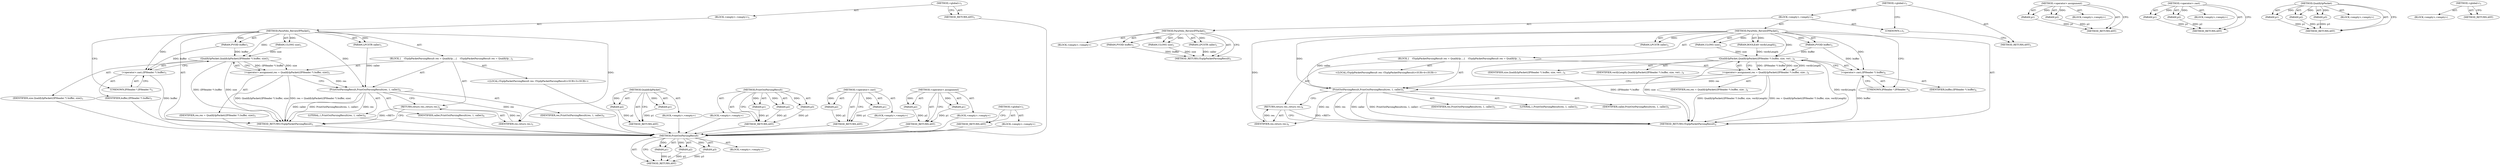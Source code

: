 digraph "ParaNdis_ReviewIPPacket" {
vulnerable_6 [label=<(METHOD,&lt;global&gt;)<SUB>1</SUB>>];
vulnerable_7 [label=<(BLOCK,&lt;empty&gt;,&lt;empty&gt;)<SUB>1</SUB>>];
vulnerable_8 [label=<(METHOD,ParaNdis_ReviewIPPacket)<SUB>1</SUB>>];
vulnerable_9 [label=<(PARAM,PVOID buffer)<SUB>1</SUB>>];
vulnerable_10 [label=<(PARAM,ULONG size)<SUB>1</SUB>>];
vulnerable_11 [label=<(PARAM,LPCSTR caller)<SUB>1</SUB>>];
vulnerable_12 [label=<(BLOCK,{
    tTcpIpPacketParsingResult res = QualifyIp...,{
    tTcpIpPacketParsingResult res = QualifyIp...)<SUB>2</SUB>>];
vulnerable_13 [label="<(LOCAL,tTcpIpPacketParsingResult res: tTcpIpPacketParsingResult)<SUB>3</SUB>>"];
vulnerable_14 [label=<(&lt;operator&gt;.assignment,res = QualifyIpPacket((IPHeader *) buffer, size))<SUB>3</SUB>>];
vulnerable_15 [label=<(IDENTIFIER,res,res = QualifyIpPacket((IPHeader *) buffer, size))<SUB>3</SUB>>];
vulnerable_16 [label=<(QualifyIpPacket,QualifyIpPacket((IPHeader *) buffer, size))<SUB>3</SUB>>];
vulnerable_17 [label=<(&lt;operator&gt;.cast,(IPHeader *) buffer)<SUB>3</SUB>>];
vulnerable_18 [label=<(UNKNOWN,IPHeader *,IPHeader *)<SUB>3</SUB>>];
vulnerable_19 [label=<(IDENTIFIER,buffer,(IPHeader *) buffer)<SUB>3</SUB>>];
vulnerable_20 [label=<(IDENTIFIER,size,QualifyIpPacket((IPHeader *) buffer, size))<SUB>3</SUB>>];
vulnerable_21 [label=<(PrintOutParsingResult,PrintOutParsingResult(res, 1, caller))<SUB>4</SUB>>];
vulnerable_22 [label=<(IDENTIFIER,res,PrintOutParsingResult(res, 1, caller))<SUB>4</SUB>>];
vulnerable_23 [label=<(LITERAL,1,PrintOutParsingResult(res, 1, caller))<SUB>4</SUB>>];
vulnerable_24 [label=<(IDENTIFIER,caller,PrintOutParsingResult(res, 1, caller))<SUB>4</SUB>>];
vulnerable_25 [label=<(RETURN,return res;,return res;)<SUB>5</SUB>>];
vulnerable_26 [label=<(IDENTIFIER,res,return res;)<SUB>5</SUB>>];
vulnerable_27 [label=<(METHOD_RETURN,tTcpIpPacketParsingResult)<SUB>1</SUB>>];
vulnerable_29 [label=<(METHOD_RETURN,ANY)<SUB>1</SUB>>];
vulnerable_57 [label=<(METHOD,QualifyIpPacket)>];
vulnerable_58 [label=<(PARAM,p1)>];
vulnerable_59 [label=<(PARAM,p2)>];
vulnerable_60 [label=<(BLOCK,&lt;empty&gt;,&lt;empty&gt;)>];
vulnerable_61 [label=<(METHOD_RETURN,ANY)>];
vulnerable_67 [label=<(METHOD,PrintOutParsingResult)>];
vulnerable_68 [label=<(PARAM,p1)>];
vulnerable_69 [label=<(PARAM,p2)>];
vulnerable_70 [label=<(PARAM,p3)>];
vulnerable_71 [label=<(BLOCK,&lt;empty&gt;,&lt;empty&gt;)>];
vulnerable_72 [label=<(METHOD_RETURN,ANY)>];
vulnerable_62 [label=<(METHOD,&lt;operator&gt;.cast)>];
vulnerable_63 [label=<(PARAM,p1)>];
vulnerable_64 [label=<(PARAM,p2)>];
vulnerable_65 [label=<(BLOCK,&lt;empty&gt;,&lt;empty&gt;)>];
vulnerable_66 [label=<(METHOD_RETURN,ANY)>];
vulnerable_52 [label=<(METHOD,&lt;operator&gt;.assignment)>];
vulnerable_53 [label=<(PARAM,p1)>];
vulnerable_54 [label=<(PARAM,p2)>];
vulnerable_55 [label=<(BLOCK,&lt;empty&gt;,&lt;empty&gt;)>];
vulnerable_56 [label=<(METHOD_RETURN,ANY)>];
vulnerable_46 [label=<(METHOD,&lt;global&gt;)<SUB>1</SUB>>];
vulnerable_47 [label=<(BLOCK,&lt;empty&gt;,&lt;empty&gt;)>];
vulnerable_48 [label=<(METHOD_RETURN,ANY)>];
fixed_80 [label=<(METHOD,PrintOutParsingResult)>];
fixed_81 [label=<(PARAM,p1)>];
fixed_82 [label=<(PARAM,p2)>];
fixed_83 [label=<(PARAM,p3)>];
fixed_84 [label=<(BLOCK,&lt;empty&gt;,&lt;empty&gt;)>];
fixed_85 [label=<(METHOD_RETURN,ANY)>];
fixed_6 [label=<(METHOD,&lt;global&gt;)<SUB>1</SUB>>];
fixed_7 [label=<(BLOCK,&lt;empty&gt;,&lt;empty&gt;)<SUB>1</SUB>>];
fixed_8 [label=<(METHOD,ParaNdis_ReviewIPPacket)<SUB>1</SUB>>];
fixed_9 [label=<(PARAM,PVOID buffer)<SUB>1</SUB>>];
fixed_10 [label=<(PARAM,ULONG size)<SUB>1</SUB>>];
fixed_11 [label=<(PARAM,LPCSTR caller)<SUB>1</SUB>>];
fixed_12 [label=<(BLOCK,&lt;empty&gt;,&lt;empty&gt;)>];
fixed_13 [label=<(METHOD_RETURN,tTcpIpPacketParsingResult)<SUB>1</SUB>>];
fixed_15 [label=<(UNKNOWN,),))<SUB>1</SUB>>];
fixed_16 [label=<(METHOD,ParaNdis_ReviewIPPacket)<SUB>2</SUB>>];
fixed_17 [label=<(PARAM,PVOID buffer)<SUB>2</SUB>>];
fixed_18 [label=<(PARAM,ULONG size)<SUB>2</SUB>>];
fixed_19 [label=<(PARAM,BOOLEAN verifyLength)<SUB>2</SUB>>];
fixed_20 [label=<(PARAM,LPCSTR caller)<SUB>2</SUB>>];
fixed_21 [label=<(BLOCK,{
    tTcpIpPacketParsingResult res = QualifyIp...,{
    tTcpIpPacketParsingResult res = QualifyIp...)<SUB>3</SUB>>];
fixed_22 [label="<(LOCAL,tTcpIpPacketParsingResult res: tTcpIpPacketParsingResult)<SUB>4</SUB>>"];
fixed_23 [label=<(&lt;operator&gt;.assignment,res = QualifyIpPacket((IPHeader *) buffer, size...)<SUB>4</SUB>>];
fixed_24 [label=<(IDENTIFIER,res,res = QualifyIpPacket((IPHeader *) buffer, size...)<SUB>4</SUB>>];
fixed_25 [label=<(QualifyIpPacket,QualifyIpPacket((IPHeader *) buffer, size, veri...)<SUB>4</SUB>>];
fixed_26 [label=<(&lt;operator&gt;.cast,(IPHeader *) buffer)<SUB>4</SUB>>];
fixed_27 [label=<(UNKNOWN,IPHeader *,IPHeader *)<SUB>4</SUB>>];
fixed_28 [label=<(IDENTIFIER,buffer,(IPHeader *) buffer)<SUB>4</SUB>>];
fixed_29 [label=<(IDENTIFIER,size,QualifyIpPacket((IPHeader *) buffer, size, veri...)<SUB>4</SUB>>];
fixed_30 [label=<(IDENTIFIER,verifyLength,QualifyIpPacket((IPHeader *) buffer, size, veri...)<SUB>4</SUB>>];
fixed_31 [label=<(PrintOutParsingResult,PrintOutParsingResult(res, 1, caller))<SUB>5</SUB>>];
fixed_32 [label=<(IDENTIFIER,res,PrintOutParsingResult(res, 1, caller))<SUB>5</SUB>>];
fixed_33 [label=<(LITERAL,1,PrintOutParsingResult(res, 1, caller))<SUB>5</SUB>>];
fixed_34 [label=<(IDENTIFIER,caller,PrintOutParsingResult(res, 1, caller))<SUB>5</SUB>>];
fixed_35 [label=<(RETURN,return res;,return res;)<SUB>6</SUB>>];
fixed_36 [label=<(IDENTIFIER,res,return res;)<SUB>6</SUB>>];
fixed_37 [label=<(METHOD_RETURN,tTcpIpPacketParsingResult)<SUB>2</SUB>>];
fixed_39 [label=<(METHOD_RETURN,ANY)<SUB>1</SUB>>];
fixed_64 [label=<(METHOD,&lt;operator&gt;.assignment)>];
fixed_65 [label=<(PARAM,p1)>];
fixed_66 [label=<(PARAM,p2)>];
fixed_67 [label=<(BLOCK,&lt;empty&gt;,&lt;empty&gt;)>];
fixed_68 [label=<(METHOD_RETURN,ANY)>];
fixed_75 [label=<(METHOD,&lt;operator&gt;.cast)>];
fixed_76 [label=<(PARAM,p1)>];
fixed_77 [label=<(PARAM,p2)>];
fixed_78 [label=<(BLOCK,&lt;empty&gt;,&lt;empty&gt;)>];
fixed_79 [label=<(METHOD_RETURN,ANY)>];
fixed_69 [label=<(METHOD,QualifyIpPacket)>];
fixed_70 [label=<(PARAM,p1)>];
fixed_71 [label=<(PARAM,p2)>];
fixed_72 [label=<(PARAM,p3)>];
fixed_73 [label=<(BLOCK,&lt;empty&gt;,&lt;empty&gt;)>];
fixed_74 [label=<(METHOD_RETURN,ANY)>];
fixed_58 [label=<(METHOD,&lt;global&gt;)<SUB>1</SUB>>];
fixed_59 [label=<(BLOCK,&lt;empty&gt;,&lt;empty&gt;)>];
fixed_60 [label=<(METHOD_RETURN,ANY)>];
vulnerable_6 -> vulnerable_7  [key=0, label="AST: "];
vulnerable_6 -> vulnerable_29  [key=0, label="AST: "];
vulnerable_6 -> vulnerable_29  [key=1, label="CFG: "];
vulnerable_7 -> vulnerable_8  [key=0, label="AST: "];
vulnerable_8 -> vulnerable_9  [key=0, label="AST: "];
vulnerable_8 -> vulnerable_9  [key=1, label="DDG: "];
vulnerable_8 -> vulnerable_10  [key=0, label="AST: "];
vulnerable_8 -> vulnerable_10  [key=1, label="DDG: "];
vulnerable_8 -> vulnerable_11  [key=0, label="AST: "];
vulnerable_8 -> vulnerable_11  [key=1, label="DDG: "];
vulnerable_8 -> vulnerable_12  [key=0, label="AST: "];
vulnerable_8 -> vulnerable_27  [key=0, label="AST: "];
vulnerable_8 -> vulnerable_18  [key=0, label="CFG: "];
vulnerable_8 -> vulnerable_21  [key=0, label="DDG: "];
vulnerable_8 -> vulnerable_26  [key=0, label="DDG: "];
vulnerable_8 -> vulnerable_16  [key=0, label="DDG: "];
vulnerable_8 -> vulnerable_17  [key=0, label="DDG: "];
vulnerable_9 -> vulnerable_16  [key=0, label="DDG: buffer"];
vulnerable_9 -> vulnerable_17  [key=0, label="DDG: buffer"];
vulnerable_10 -> vulnerable_16  [key=0, label="DDG: size"];
vulnerable_11 -> vulnerable_21  [key=0, label="DDG: caller"];
vulnerable_12 -> vulnerable_13  [key=0, label="AST: "];
vulnerable_12 -> vulnerable_14  [key=0, label="AST: "];
vulnerable_12 -> vulnerable_21  [key=0, label="AST: "];
vulnerable_12 -> vulnerable_25  [key=0, label="AST: "];
vulnerable_13 -> fixed_80  [key=0];
vulnerable_14 -> vulnerable_15  [key=0, label="AST: "];
vulnerable_14 -> vulnerable_16  [key=0, label="AST: "];
vulnerable_14 -> vulnerable_21  [key=0, label="CFG: "];
vulnerable_14 -> vulnerable_21  [key=1, label="DDG: res"];
vulnerable_14 -> vulnerable_27  [key=0, label="DDG: QualifyIpPacket((IPHeader *) buffer, size)"];
vulnerable_14 -> vulnerable_27  [key=1, label="DDG: res = QualifyIpPacket((IPHeader *) buffer, size)"];
vulnerable_15 -> fixed_80  [key=0];
vulnerable_16 -> vulnerable_17  [key=0, label="AST: "];
vulnerable_16 -> vulnerable_20  [key=0, label="AST: "];
vulnerable_16 -> vulnerable_14  [key=0, label="CFG: "];
vulnerable_16 -> vulnerable_14  [key=1, label="DDG: (IPHeader *) buffer"];
vulnerable_16 -> vulnerable_14  [key=2, label="DDG: size"];
vulnerable_16 -> vulnerable_27  [key=0, label="DDG: (IPHeader *) buffer"];
vulnerable_16 -> vulnerable_27  [key=1, label="DDG: size"];
vulnerable_17 -> vulnerable_18  [key=0, label="AST: "];
vulnerable_17 -> vulnerable_19  [key=0, label="AST: "];
vulnerable_17 -> vulnerable_16  [key=0, label="CFG: "];
vulnerable_17 -> vulnerable_27  [key=0, label="DDG: buffer"];
vulnerable_18 -> vulnerable_17  [key=0, label="CFG: "];
vulnerable_19 -> fixed_80  [key=0];
vulnerable_20 -> fixed_80  [key=0];
vulnerable_21 -> vulnerable_22  [key=0, label="AST: "];
vulnerable_21 -> vulnerable_23  [key=0, label="AST: "];
vulnerable_21 -> vulnerable_24  [key=0, label="AST: "];
vulnerable_21 -> vulnerable_25  [key=0, label="CFG: "];
vulnerable_21 -> vulnerable_27  [key=0, label="DDG: res"];
vulnerable_21 -> vulnerable_27  [key=1, label="DDG: caller"];
vulnerable_21 -> vulnerable_27  [key=2, label="DDG: PrintOutParsingResult(res, 1, caller)"];
vulnerable_21 -> vulnerable_26  [key=0, label="DDG: res"];
vulnerable_22 -> fixed_80  [key=0];
vulnerable_23 -> fixed_80  [key=0];
vulnerable_24 -> fixed_80  [key=0];
vulnerable_25 -> vulnerable_26  [key=0, label="AST: "];
vulnerable_25 -> vulnerable_27  [key=0, label="CFG: "];
vulnerable_25 -> vulnerable_27  [key=1, label="DDG: &lt;RET&gt;"];
vulnerable_26 -> vulnerable_25  [key=0, label="DDG: res"];
vulnerable_27 -> fixed_80  [key=0];
vulnerable_29 -> fixed_80  [key=0];
vulnerable_57 -> vulnerable_58  [key=0, label="AST: "];
vulnerable_57 -> vulnerable_58  [key=1, label="DDG: "];
vulnerable_57 -> vulnerable_60  [key=0, label="AST: "];
vulnerable_57 -> vulnerable_59  [key=0, label="AST: "];
vulnerable_57 -> vulnerable_59  [key=1, label="DDG: "];
vulnerable_57 -> vulnerable_61  [key=0, label="AST: "];
vulnerable_57 -> vulnerable_61  [key=1, label="CFG: "];
vulnerable_58 -> vulnerable_61  [key=0, label="DDG: p1"];
vulnerable_59 -> vulnerable_61  [key=0, label="DDG: p2"];
vulnerable_60 -> fixed_80  [key=0];
vulnerable_61 -> fixed_80  [key=0];
vulnerable_67 -> vulnerable_68  [key=0, label="AST: "];
vulnerable_67 -> vulnerable_68  [key=1, label="DDG: "];
vulnerable_67 -> vulnerable_71  [key=0, label="AST: "];
vulnerable_67 -> vulnerable_69  [key=0, label="AST: "];
vulnerable_67 -> vulnerable_69  [key=1, label="DDG: "];
vulnerable_67 -> vulnerable_72  [key=0, label="AST: "];
vulnerable_67 -> vulnerable_72  [key=1, label="CFG: "];
vulnerable_67 -> vulnerable_70  [key=0, label="AST: "];
vulnerable_67 -> vulnerable_70  [key=1, label="DDG: "];
vulnerable_68 -> vulnerable_72  [key=0, label="DDG: p1"];
vulnerable_69 -> vulnerable_72  [key=0, label="DDG: p2"];
vulnerable_70 -> vulnerable_72  [key=0, label="DDG: p3"];
vulnerable_71 -> fixed_80  [key=0];
vulnerable_72 -> fixed_80  [key=0];
vulnerable_62 -> vulnerable_63  [key=0, label="AST: "];
vulnerable_62 -> vulnerable_63  [key=1, label="DDG: "];
vulnerable_62 -> vulnerable_65  [key=0, label="AST: "];
vulnerable_62 -> vulnerable_64  [key=0, label="AST: "];
vulnerable_62 -> vulnerable_64  [key=1, label="DDG: "];
vulnerable_62 -> vulnerable_66  [key=0, label="AST: "];
vulnerable_62 -> vulnerable_66  [key=1, label="CFG: "];
vulnerable_63 -> vulnerable_66  [key=0, label="DDG: p1"];
vulnerable_64 -> vulnerable_66  [key=0, label="DDG: p2"];
vulnerable_65 -> fixed_80  [key=0];
vulnerable_66 -> fixed_80  [key=0];
vulnerable_52 -> vulnerable_53  [key=0, label="AST: "];
vulnerable_52 -> vulnerable_53  [key=1, label="DDG: "];
vulnerable_52 -> vulnerable_55  [key=0, label="AST: "];
vulnerable_52 -> vulnerable_54  [key=0, label="AST: "];
vulnerable_52 -> vulnerable_54  [key=1, label="DDG: "];
vulnerable_52 -> vulnerable_56  [key=0, label="AST: "];
vulnerable_52 -> vulnerable_56  [key=1, label="CFG: "];
vulnerable_53 -> vulnerable_56  [key=0, label="DDG: p1"];
vulnerable_54 -> vulnerable_56  [key=0, label="DDG: p2"];
vulnerable_55 -> fixed_80  [key=0];
vulnerable_56 -> fixed_80  [key=0];
vulnerable_46 -> vulnerable_47  [key=0, label="AST: "];
vulnerable_46 -> vulnerable_48  [key=0, label="AST: "];
vulnerable_46 -> vulnerable_48  [key=1, label="CFG: "];
vulnerable_47 -> fixed_80  [key=0];
vulnerable_48 -> fixed_80  [key=0];
fixed_80 -> fixed_81  [key=0, label="AST: "];
fixed_80 -> fixed_81  [key=1, label="DDG: "];
fixed_80 -> fixed_84  [key=0, label="AST: "];
fixed_80 -> fixed_82  [key=0, label="AST: "];
fixed_80 -> fixed_82  [key=1, label="DDG: "];
fixed_80 -> fixed_85  [key=0, label="AST: "];
fixed_80 -> fixed_85  [key=1, label="CFG: "];
fixed_80 -> fixed_83  [key=0, label="AST: "];
fixed_80 -> fixed_83  [key=1, label="DDG: "];
fixed_81 -> fixed_85  [key=0, label="DDG: p1"];
fixed_82 -> fixed_85  [key=0, label="DDG: p2"];
fixed_83 -> fixed_85  [key=0, label="DDG: p3"];
fixed_6 -> fixed_7  [key=0, label="AST: "];
fixed_6 -> fixed_39  [key=0, label="AST: "];
fixed_6 -> fixed_15  [key=0, label="CFG: "];
fixed_7 -> fixed_8  [key=0, label="AST: "];
fixed_7 -> fixed_15  [key=0, label="AST: "];
fixed_7 -> fixed_16  [key=0, label="AST: "];
fixed_8 -> fixed_9  [key=0, label="AST: "];
fixed_8 -> fixed_9  [key=1, label="DDG: "];
fixed_8 -> fixed_10  [key=0, label="AST: "];
fixed_8 -> fixed_10  [key=1, label="DDG: "];
fixed_8 -> fixed_11  [key=0, label="AST: "];
fixed_8 -> fixed_11  [key=1, label="DDG: "];
fixed_8 -> fixed_12  [key=0, label="AST: "];
fixed_8 -> fixed_13  [key=0, label="AST: "];
fixed_8 -> fixed_13  [key=1, label="CFG: "];
fixed_9 -> fixed_13  [key=0, label="DDG: buffer"];
fixed_10 -> fixed_13  [key=0, label="DDG: size"];
fixed_11 -> fixed_13  [key=0, label="DDG: caller"];
fixed_15 -> fixed_39  [key=0, label="CFG: "];
fixed_16 -> fixed_17  [key=0, label="AST: "];
fixed_16 -> fixed_17  [key=1, label="DDG: "];
fixed_16 -> fixed_18  [key=0, label="AST: "];
fixed_16 -> fixed_18  [key=1, label="DDG: "];
fixed_16 -> fixed_19  [key=0, label="AST: "];
fixed_16 -> fixed_19  [key=1, label="DDG: "];
fixed_16 -> fixed_20  [key=0, label="AST: "];
fixed_16 -> fixed_20  [key=1, label="DDG: "];
fixed_16 -> fixed_21  [key=0, label="AST: "];
fixed_16 -> fixed_37  [key=0, label="AST: "];
fixed_16 -> fixed_27  [key=0, label="CFG: "];
fixed_16 -> fixed_31  [key=0, label="DDG: "];
fixed_16 -> fixed_36  [key=0, label="DDG: "];
fixed_16 -> fixed_25  [key=0, label="DDG: "];
fixed_16 -> fixed_26  [key=0, label="DDG: "];
fixed_17 -> fixed_25  [key=0, label="DDG: buffer"];
fixed_17 -> fixed_26  [key=0, label="DDG: buffer"];
fixed_18 -> fixed_25  [key=0, label="DDG: size"];
fixed_19 -> fixed_25  [key=0, label="DDG: verifyLength"];
fixed_20 -> fixed_31  [key=0, label="DDG: caller"];
fixed_21 -> fixed_22  [key=0, label="AST: "];
fixed_21 -> fixed_23  [key=0, label="AST: "];
fixed_21 -> fixed_31  [key=0, label="AST: "];
fixed_21 -> fixed_35  [key=0, label="AST: "];
fixed_23 -> fixed_24  [key=0, label="AST: "];
fixed_23 -> fixed_25  [key=0, label="AST: "];
fixed_23 -> fixed_31  [key=0, label="CFG: "];
fixed_23 -> fixed_31  [key=1, label="DDG: res"];
fixed_23 -> fixed_37  [key=0, label="DDG: QualifyIpPacket((IPHeader *) buffer, size, verifyLength)"];
fixed_23 -> fixed_37  [key=1, label="DDG: res = QualifyIpPacket((IPHeader *) buffer, size, verifyLength)"];
fixed_25 -> fixed_26  [key=0, label="AST: "];
fixed_25 -> fixed_29  [key=0, label="AST: "];
fixed_25 -> fixed_30  [key=0, label="AST: "];
fixed_25 -> fixed_23  [key=0, label="CFG: "];
fixed_25 -> fixed_23  [key=1, label="DDG: (IPHeader *) buffer"];
fixed_25 -> fixed_23  [key=2, label="DDG: size"];
fixed_25 -> fixed_23  [key=3, label="DDG: verifyLength"];
fixed_25 -> fixed_37  [key=0, label="DDG: (IPHeader *) buffer"];
fixed_25 -> fixed_37  [key=1, label="DDG: size"];
fixed_25 -> fixed_37  [key=2, label="DDG: verifyLength"];
fixed_26 -> fixed_27  [key=0, label="AST: "];
fixed_26 -> fixed_28  [key=0, label="AST: "];
fixed_26 -> fixed_25  [key=0, label="CFG: "];
fixed_26 -> fixed_37  [key=0, label="DDG: buffer"];
fixed_27 -> fixed_26  [key=0, label="CFG: "];
fixed_31 -> fixed_32  [key=0, label="AST: "];
fixed_31 -> fixed_33  [key=0, label="AST: "];
fixed_31 -> fixed_34  [key=0, label="AST: "];
fixed_31 -> fixed_35  [key=0, label="CFG: "];
fixed_31 -> fixed_37  [key=0, label="DDG: res"];
fixed_31 -> fixed_37  [key=1, label="DDG: caller"];
fixed_31 -> fixed_37  [key=2, label="DDG: PrintOutParsingResult(res, 1, caller)"];
fixed_31 -> fixed_36  [key=0, label="DDG: res"];
fixed_35 -> fixed_36  [key=0, label="AST: "];
fixed_35 -> fixed_37  [key=0, label="CFG: "];
fixed_35 -> fixed_37  [key=1, label="DDG: &lt;RET&gt;"];
fixed_36 -> fixed_35  [key=0, label="DDG: res"];
fixed_64 -> fixed_65  [key=0, label="AST: "];
fixed_64 -> fixed_65  [key=1, label="DDG: "];
fixed_64 -> fixed_67  [key=0, label="AST: "];
fixed_64 -> fixed_66  [key=0, label="AST: "];
fixed_64 -> fixed_66  [key=1, label="DDG: "];
fixed_64 -> fixed_68  [key=0, label="AST: "];
fixed_64 -> fixed_68  [key=1, label="CFG: "];
fixed_65 -> fixed_68  [key=0, label="DDG: p1"];
fixed_66 -> fixed_68  [key=0, label="DDG: p2"];
fixed_75 -> fixed_76  [key=0, label="AST: "];
fixed_75 -> fixed_76  [key=1, label="DDG: "];
fixed_75 -> fixed_78  [key=0, label="AST: "];
fixed_75 -> fixed_77  [key=0, label="AST: "];
fixed_75 -> fixed_77  [key=1, label="DDG: "];
fixed_75 -> fixed_79  [key=0, label="AST: "];
fixed_75 -> fixed_79  [key=1, label="CFG: "];
fixed_76 -> fixed_79  [key=0, label="DDG: p1"];
fixed_77 -> fixed_79  [key=0, label="DDG: p2"];
fixed_69 -> fixed_70  [key=0, label="AST: "];
fixed_69 -> fixed_70  [key=1, label="DDG: "];
fixed_69 -> fixed_73  [key=0, label="AST: "];
fixed_69 -> fixed_71  [key=0, label="AST: "];
fixed_69 -> fixed_71  [key=1, label="DDG: "];
fixed_69 -> fixed_74  [key=0, label="AST: "];
fixed_69 -> fixed_74  [key=1, label="CFG: "];
fixed_69 -> fixed_72  [key=0, label="AST: "];
fixed_69 -> fixed_72  [key=1, label="DDG: "];
fixed_70 -> fixed_74  [key=0, label="DDG: p1"];
fixed_71 -> fixed_74  [key=0, label="DDG: p2"];
fixed_72 -> fixed_74  [key=0, label="DDG: p3"];
fixed_58 -> fixed_59  [key=0, label="AST: "];
fixed_58 -> fixed_60  [key=0, label="AST: "];
fixed_58 -> fixed_60  [key=1, label="CFG: "];
}
